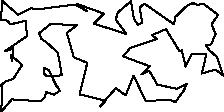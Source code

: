unitsize(0.001cm);
// 24464.4
draw((1357,1905)--(1838,1732));
draw((1838,1732)--(1660,1556));
draw((1660,1556)--(2232,1374));
draw((2232,1374)--(2048,1628));
draw((2048,1628)--(2082,1753));
draw((2082,1753)--(2312,1949));
draw((2312,1949)--(2318,1925));
draw((2318,1925)--(2365,1649));
draw((2365,1649)--(2433,1538));
draw((2433,1538)--(2513,1572));
draw((2513,1572)--(2469,1838));
draw((2469,1838)--(2552,1909));
draw((2552,1909)--(3078,1541));
draw((3078,1541)--(3092,1668));
draw((3092,1668)--(3314,1881));
draw((3314,1881)--(3409,1917));
draw((3409,1917)--(3499,1885));
draw((3499,1885)--(3586,1909));
draw((3586,1909)--(3853,1712));
draw((3853,1712)--(3736,1542));
draw((3736,1542)--(3808,1375));
draw((3808,1375)--(3729,1188));
draw((3729,1188)--(3635,1174));
draw((3635,1174)--(3704,1082));
draw((3704,1082)--(3835,963));
draw((3835,963)--(3939,640));
draw((3939,640)--(3806,746));
draw((3806,746)--(3564,676));
draw((3564,676)--(3646,1018));
draw((3646,1018)--(3394,1028));
draw((3394,1028)--(3278,799));
draw((3278,799)--(3213,1085));
draw((3213,1085)--(3174,1064));
draw((3174,1064)--(2933,1459));
draw((2933,1459)--(2687,1353));
draw((2687,1353)--(2773,1286));
draw((2773,1286)--(2302,1127));
draw((2302,1127)--(2178,978));
draw((2178,978)--(2650,802));
draw((2650,802)--(2499,658));
draw((2499,658)--(2636,727));
draw((2636,727)--(2781,478));
draw((2781,478)--(3124,408));
draw((3124,408)--(3297,491));
draw((3297,491)--(3249,378));
draw((3249,378)--(3099,173));
draw((3099,173)--(2990,214));
draw((2990,214)--(2576,189));
draw((2576,189)--(2361,640));
draw((2361,640)--(2221,291));
draw((2221,291)--(2049,417));
draw((2049,417)--(1774,107));
draw((1774,107)--(1779,90));
draw((1779,90)--(1868,197));
draw((1868,197)--(1410,307));
draw((1410,307)--(1544,863));
draw((1544,863)--(1307,964));
draw((1307,964)--(1183,1391));
draw((1183,1391)--(1362,1526));
draw((1362,1526)--(901,1552));
draw((901,1552)--(693,1383));
draw((693,1383)--(737,1285));
draw((737,1285)--(826,1226));
draw((826,1226)--(1027,1041));
draw((1027,1041)--(1097,643));
draw((1097,643)--(834,629));
draw((834,629)--(781,671));
draw((781,671)--(779,777));
draw((779,777)--(868,731));
draw((868,731)--(1000,457));
draw((1000,457)--(1031,428));
draw((1031,428)--(1058,372));
draw((1058,372)--(960,303));
draw((960,303)--(913,317));
draw((913,317)--(812,351));
draw((812,351)--(805,272));
draw((805,272)--(721,186));
draw((721,186)--(213,220));
draw((213,220)--(29,6));
draw((29,6)--(40,462));
draw((40,462)--(14,454));
draw((14,454)--(99,536));
draw((99,536)--(242,584));
draw((242,584)--(396,828));
draw((396,828)--(192,1004));
draw((192,1004)--(219,898));
draw((219,898)--(234,1118));
draw((234,1118)--(86,1065));
draw((86,1065)--(482,1337));
draw((482,1337)--(457,1607));
draw((457,1607)--(185,1542));
draw((185,1542)--(138,1610));
draw((138,1610)--(22,1617));
draw((22,1617)--(43,1957));
draw((43,1957)--(323,1714));
draw((323,1714)--(554,1825));
draw((554,1825)--(705,1812));
draw((705,1812)--(1327,1893));
draw((1327,1893)--(1533,1780));
draw((1533,1780)--(1357,1905));
